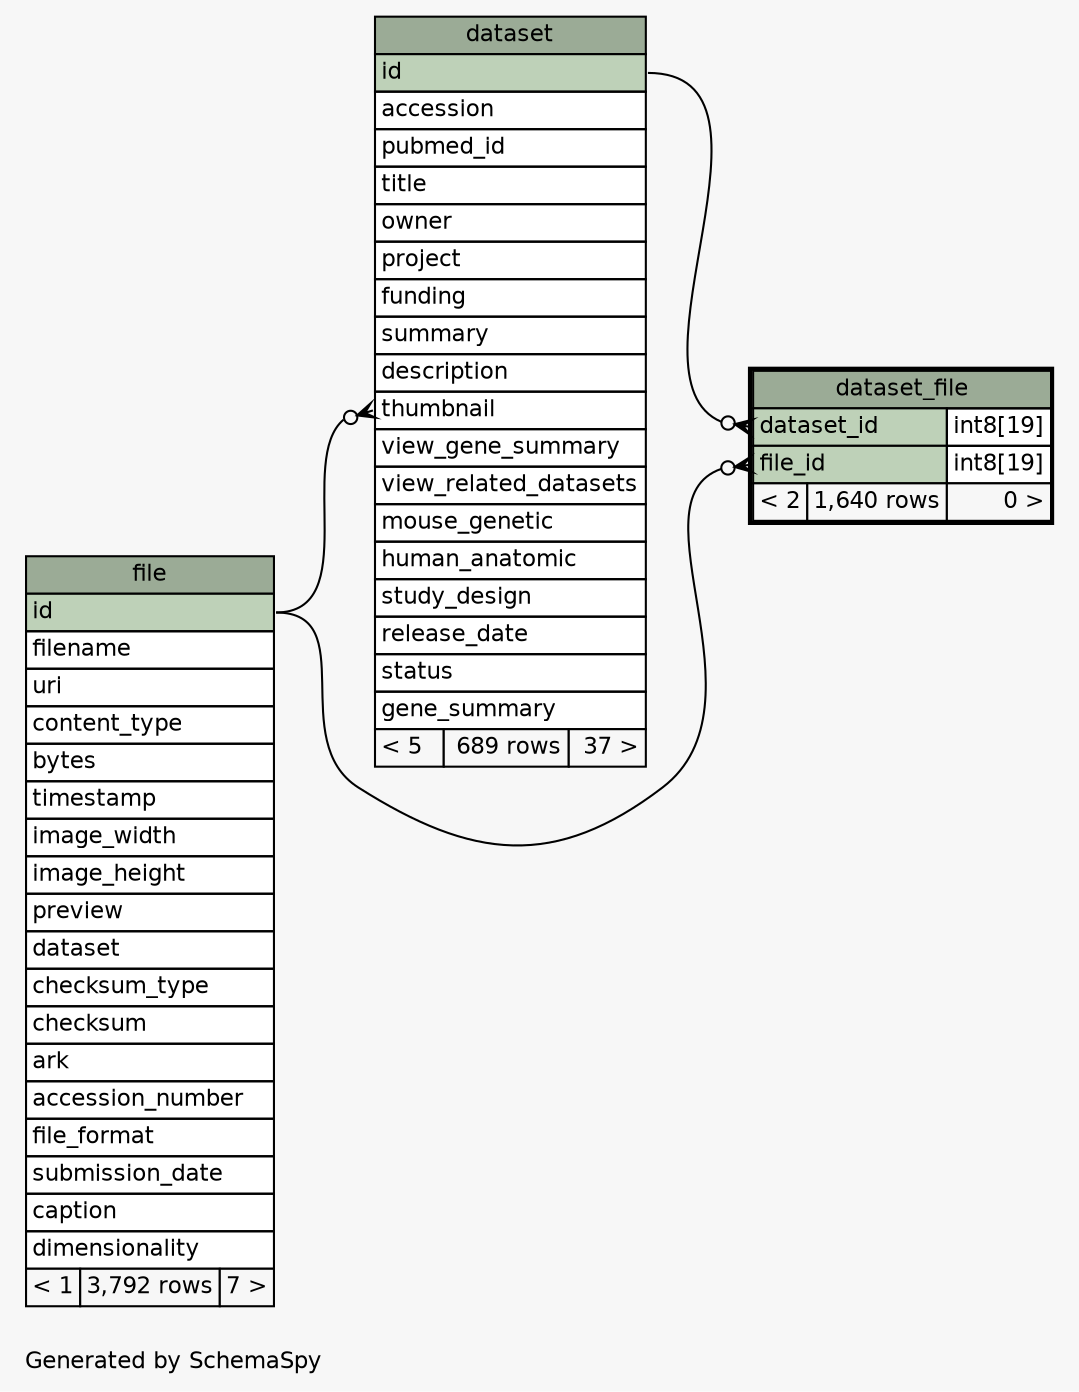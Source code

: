 // dot 2.38.0 on Linux 4.4.0-53-generic
// SchemaSpy rev 590
digraph "oneDegreeRelationshipsDiagram" {
  graph [
    rankdir="RL"
    bgcolor="#f7f7f7"
    label="\nGenerated by SchemaSpy"
    labeljust="l"
    nodesep="0.18"
    ranksep="0.46"
    fontname="Helvetica"
    fontsize="11"
  ];
  node [
    fontname="Helvetica"
    fontsize="11"
    shape="plaintext"
  ];
  edge [
    arrowsize="0.8"
  ];
  "dataset":"thumbnail":w -> "file":"id":e [arrowhead=none dir=back arrowtail=crowodot];
  "dataset_file":"dataset_id":w -> "dataset":"id":e [arrowhead=none dir=back arrowtail=crowodot];
  "dataset_file":"file_id":w -> "file":"id":e [arrowhead=none dir=back arrowtail=crowodot];
  "dataset" [
    label=<
    <TABLE BORDER="0" CELLBORDER="1" CELLSPACING="0" BGCOLOR="#ffffff">
      <TR><TD COLSPAN="3" BGCOLOR="#9bab96" ALIGN="CENTER">dataset</TD></TR>
      <TR><TD PORT="id" COLSPAN="3" BGCOLOR="#bed1b8" ALIGN="LEFT">id</TD></TR>
      <TR><TD PORT="accession" COLSPAN="3" ALIGN="LEFT">accession</TD></TR>
      <TR><TD PORT="pubmed_id" COLSPAN="3" ALIGN="LEFT">pubmed_id</TD></TR>
      <TR><TD PORT="title" COLSPAN="3" ALIGN="LEFT">title</TD></TR>
      <TR><TD PORT="owner" COLSPAN="3" ALIGN="LEFT">owner</TD></TR>
      <TR><TD PORT="project" COLSPAN="3" ALIGN="LEFT">project</TD></TR>
      <TR><TD PORT="funding" COLSPAN="3" ALIGN="LEFT">funding</TD></TR>
      <TR><TD PORT="summary" COLSPAN="3" ALIGN="LEFT">summary</TD></TR>
      <TR><TD PORT="description" COLSPAN="3" ALIGN="LEFT">description</TD></TR>
      <TR><TD PORT="thumbnail" COLSPAN="3" ALIGN="LEFT">thumbnail</TD></TR>
      <TR><TD PORT="view_gene_summary" COLSPAN="3" ALIGN="LEFT">view_gene_summary</TD></TR>
      <TR><TD PORT="view_related_datasets" COLSPAN="3" ALIGN="LEFT">view_related_datasets</TD></TR>
      <TR><TD PORT="mouse_genetic" COLSPAN="3" ALIGN="LEFT">mouse_genetic</TD></TR>
      <TR><TD PORT="human_anatomic" COLSPAN="3" ALIGN="LEFT">human_anatomic</TD></TR>
      <TR><TD PORT="study_design" COLSPAN="3" ALIGN="LEFT">study_design</TD></TR>
      <TR><TD PORT="release_date" COLSPAN="3" ALIGN="LEFT">release_date</TD></TR>
      <TR><TD PORT="status" COLSPAN="3" ALIGN="LEFT">status</TD></TR>
      <TR><TD PORT="gene_summary" COLSPAN="3" ALIGN="LEFT">gene_summary</TD></TR>
      <TR><TD ALIGN="LEFT" BGCOLOR="#f7f7f7">&lt; 5</TD><TD ALIGN="RIGHT" BGCOLOR="#f7f7f7">689 rows</TD><TD ALIGN="RIGHT" BGCOLOR="#f7f7f7">37 &gt;</TD></TR>
    </TABLE>>
    URL="dataset.html"
    tooltip="dataset"
  ];
  "dataset_file" [
    label=<
    <TABLE BORDER="2" CELLBORDER="1" CELLSPACING="0" BGCOLOR="#ffffff">
      <TR><TD COLSPAN="3" BGCOLOR="#9bab96" ALIGN="CENTER">dataset_file</TD></TR>
      <TR><TD PORT="dataset_id" COLSPAN="2" BGCOLOR="#bed1b8" ALIGN="LEFT">dataset_id</TD><TD PORT="dataset_id.type" ALIGN="LEFT">int8[19]</TD></TR>
      <TR><TD PORT="file_id" COLSPAN="2" BGCOLOR="#bed1b8" ALIGN="LEFT">file_id</TD><TD PORT="file_id.type" ALIGN="LEFT">int8[19]</TD></TR>
      <TR><TD ALIGN="LEFT" BGCOLOR="#f7f7f7">&lt; 2</TD><TD ALIGN="RIGHT" BGCOLOR="#f7f7f7">1,640 rows</TD><TD ALIGN="RIGHT" BGCOLOR="#f7f7f7">0 &gt;</TD></TR>
    </TABLE>>
    URL="dataset_file.html"
    tooltip="dataset_file"
  ];
  "file" [
    label=<
    <TABLE BORDER="0" CELLBORDER="1" CELLSPACING="0" BGCOLOR="#ffffff">
      <TR><TD COLSPAN="3" BGCOLOR="#9bab96" ALIGN="CENTER">file</TD></TR>
      <TR><TD PORT="id" COLSPAN="3" BGCOLOR="#bed1b8" ALIGN="LEFT">id</TD></TR>
      <TR><TD PORT="filename" COLSPAN="3" ALIGN="LEFT">filename</TD></TR>
      <TR><TD PORT="uri" COLSPAN="3" ALIGN="LEFT">uri</TD></TR>
      <TR><TD PORT="content_type" COLSPAN="3" ALIGN="LEFT">content_type</TD></TR>
      <TR><TD PORT="bytes" COLSPAN="3" ALIGN="LEFT">bytes</TD></TR>
      <TR><TD PORT="timestamp" COLSPAN="3" ALIGN="LEFT">timestamp</TD></TR>
      <TR><TD PORT="image_width" COLSPAN="3" ALIGN="LEFT">image_width</TD></TR>
      <TR><TD PORT="image_height" COLSPAN="3" ALIGN="LEFT">image_height</TD></TR>
      <TR><TD PORT="preview" COLSPAN="3" ALIGN="LEFT">preview</TD></TR>
      <TR><TD PORT="dataset" COLSPAN="3" ALIGN="LEFT">dataset</TD></TR>
      <TR><TD PORT="checksum_type" COLSPAN="3" ALIGN="LEFT">checksum_type</TD></TR>
      <TR><TD PORT="checksum" COLSPAN="3" ALIGN="LEFT">checksum</TD></TR>
      <TR><TD PORT="ark" COLSPAN="3" ALIGN="LEFT">ark</TD></TR>
      <TR><TD PORT="accession_number" COLSPAN="3" ALIGN="LEFT">accession_number</TD></TR>
      <TR><TD PORT="file_format" COLSPAN="3" ALIGN="LEFT">file_format</TD></TR>
      <TR><TD PORT="submission_date" COLSPAN="3" ALIGN="LEFT">submission_date</TD></TR>
      <TR><TD PORT="caption" COLSPAN="3" ALIGN="LEFT">caption</TD></TR>
      <TR><TD PORT="dimensionality" COLSPAN="3" ALIGN="LEFT">dimensionality</TD></TR>
      <TR><TD ALIGN="LEFT" BGCOLOR="#f7f7f7">&lt; 1</TD><TD ALIGN="RIGHT" BGCOLOR="#f7f7f7">3,792 rows</TD><TD ALIGN="RIGHT" BGCOLOR="#f7f7f7">7 &gt;</TD></TR>
    </TABLE>>
    URL="file.html"
    tooltip="file"
  ];
}
